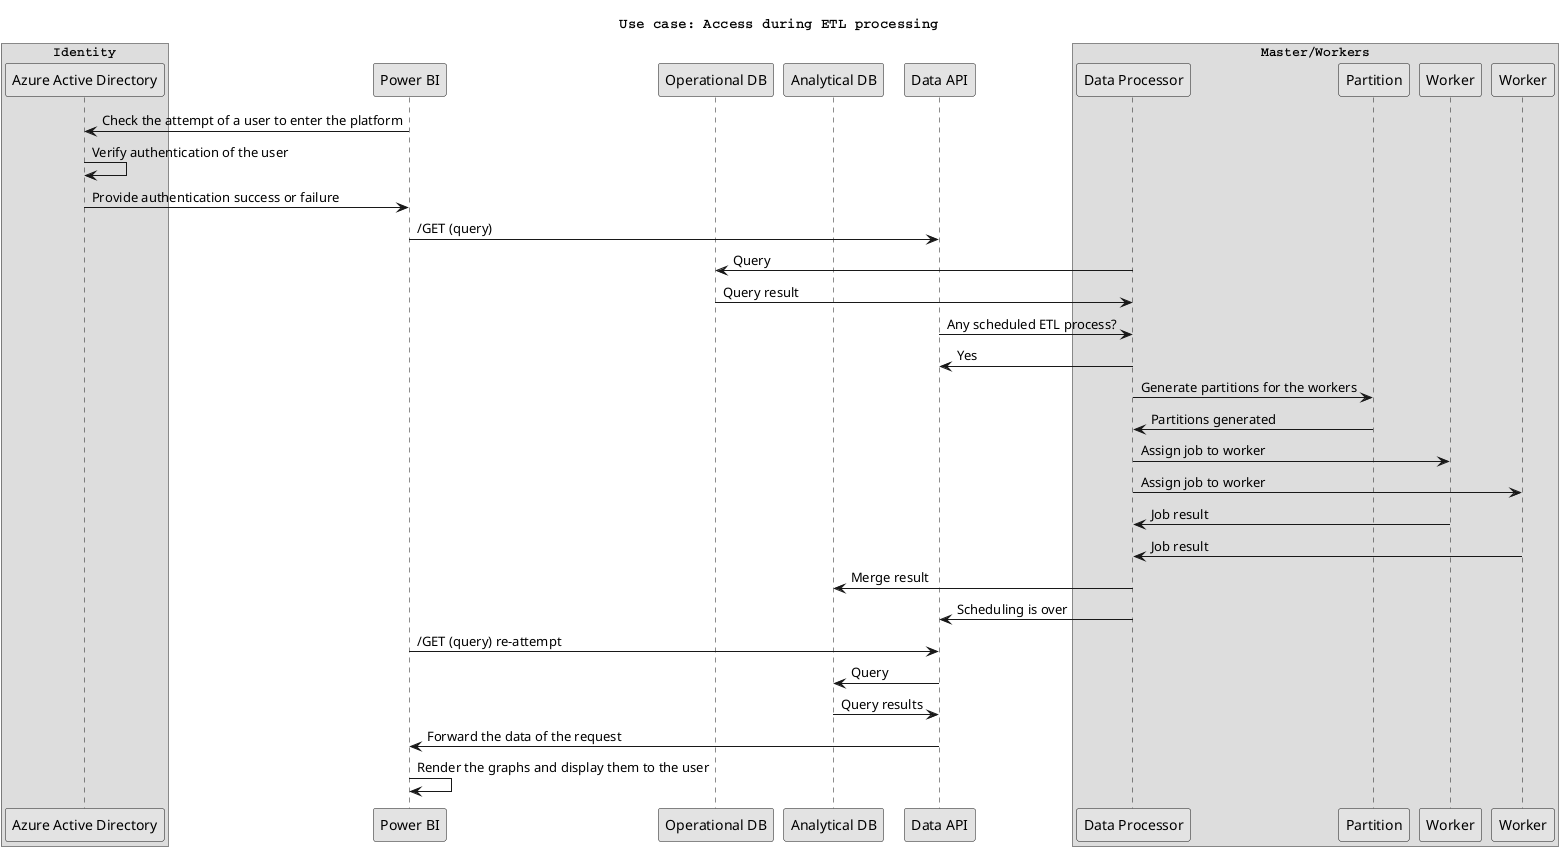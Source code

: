 @startuml
title Use case: Access during ETL processing

box "Identity"
participant "Azure Active Directory" as AAD
end box

participant "Power BI" as PBI

participant "Operational DB" as ODB
participant "Analytical DB" as ADB
participant "Data API​" as DAPI

box "Master/Workers"
participant "Data Processor" as MASTER
participant "Partition" as PARTITION
participant "Worker" as W1
participant "Worker" as W2
end box

' Authentication in the meanwhile
PBI -> AAD: Check the attempt of a user to enter the platform
AAD -> AAD: Verify authentication of the user
AAD -> PBI: Provide authentication success or failure

' The data API service attempts to query and reach out to check if any ETL job is schedule
PBI -> DAPI: /GET (query)

' Query the operational DB in the meantime
MASTER -> ODB: Query
ODB -> MASTER: Query result 

' What if a request arrive in the middle of a ETL process?
DAPI -> MASTER: Any scheduled ETL process?
MASTER -> DAPI: Yes

' Complete the job in the meantime
MASTER -> PARTITION: Generate partitions for the workers
PARTITION -> MASTER: Partitions generated
MASTER -> W1: Assign job to worker
MASTER -> W2: Assign job to worker
W1 -> MASTER: Job result
W2 -> MASTER: Job result
MASTER -> ADB: Merge result

' Alert the schedule is done
MASTER -> DAPI: Scheduling is over

' Re-attempt to retrieve the data
PBI -> DAPI: /GET (query) re-attempt
DAPI -> ADB: Query

ADB -> DAPI: Query results
DAPI -> PBI: Forward the data of the request
PBI -> PBI: Render the graphs and display them to the user

skinparam monochrome true
skinparam shadowing false
skinparam defaultFontName Courier
@enduml
